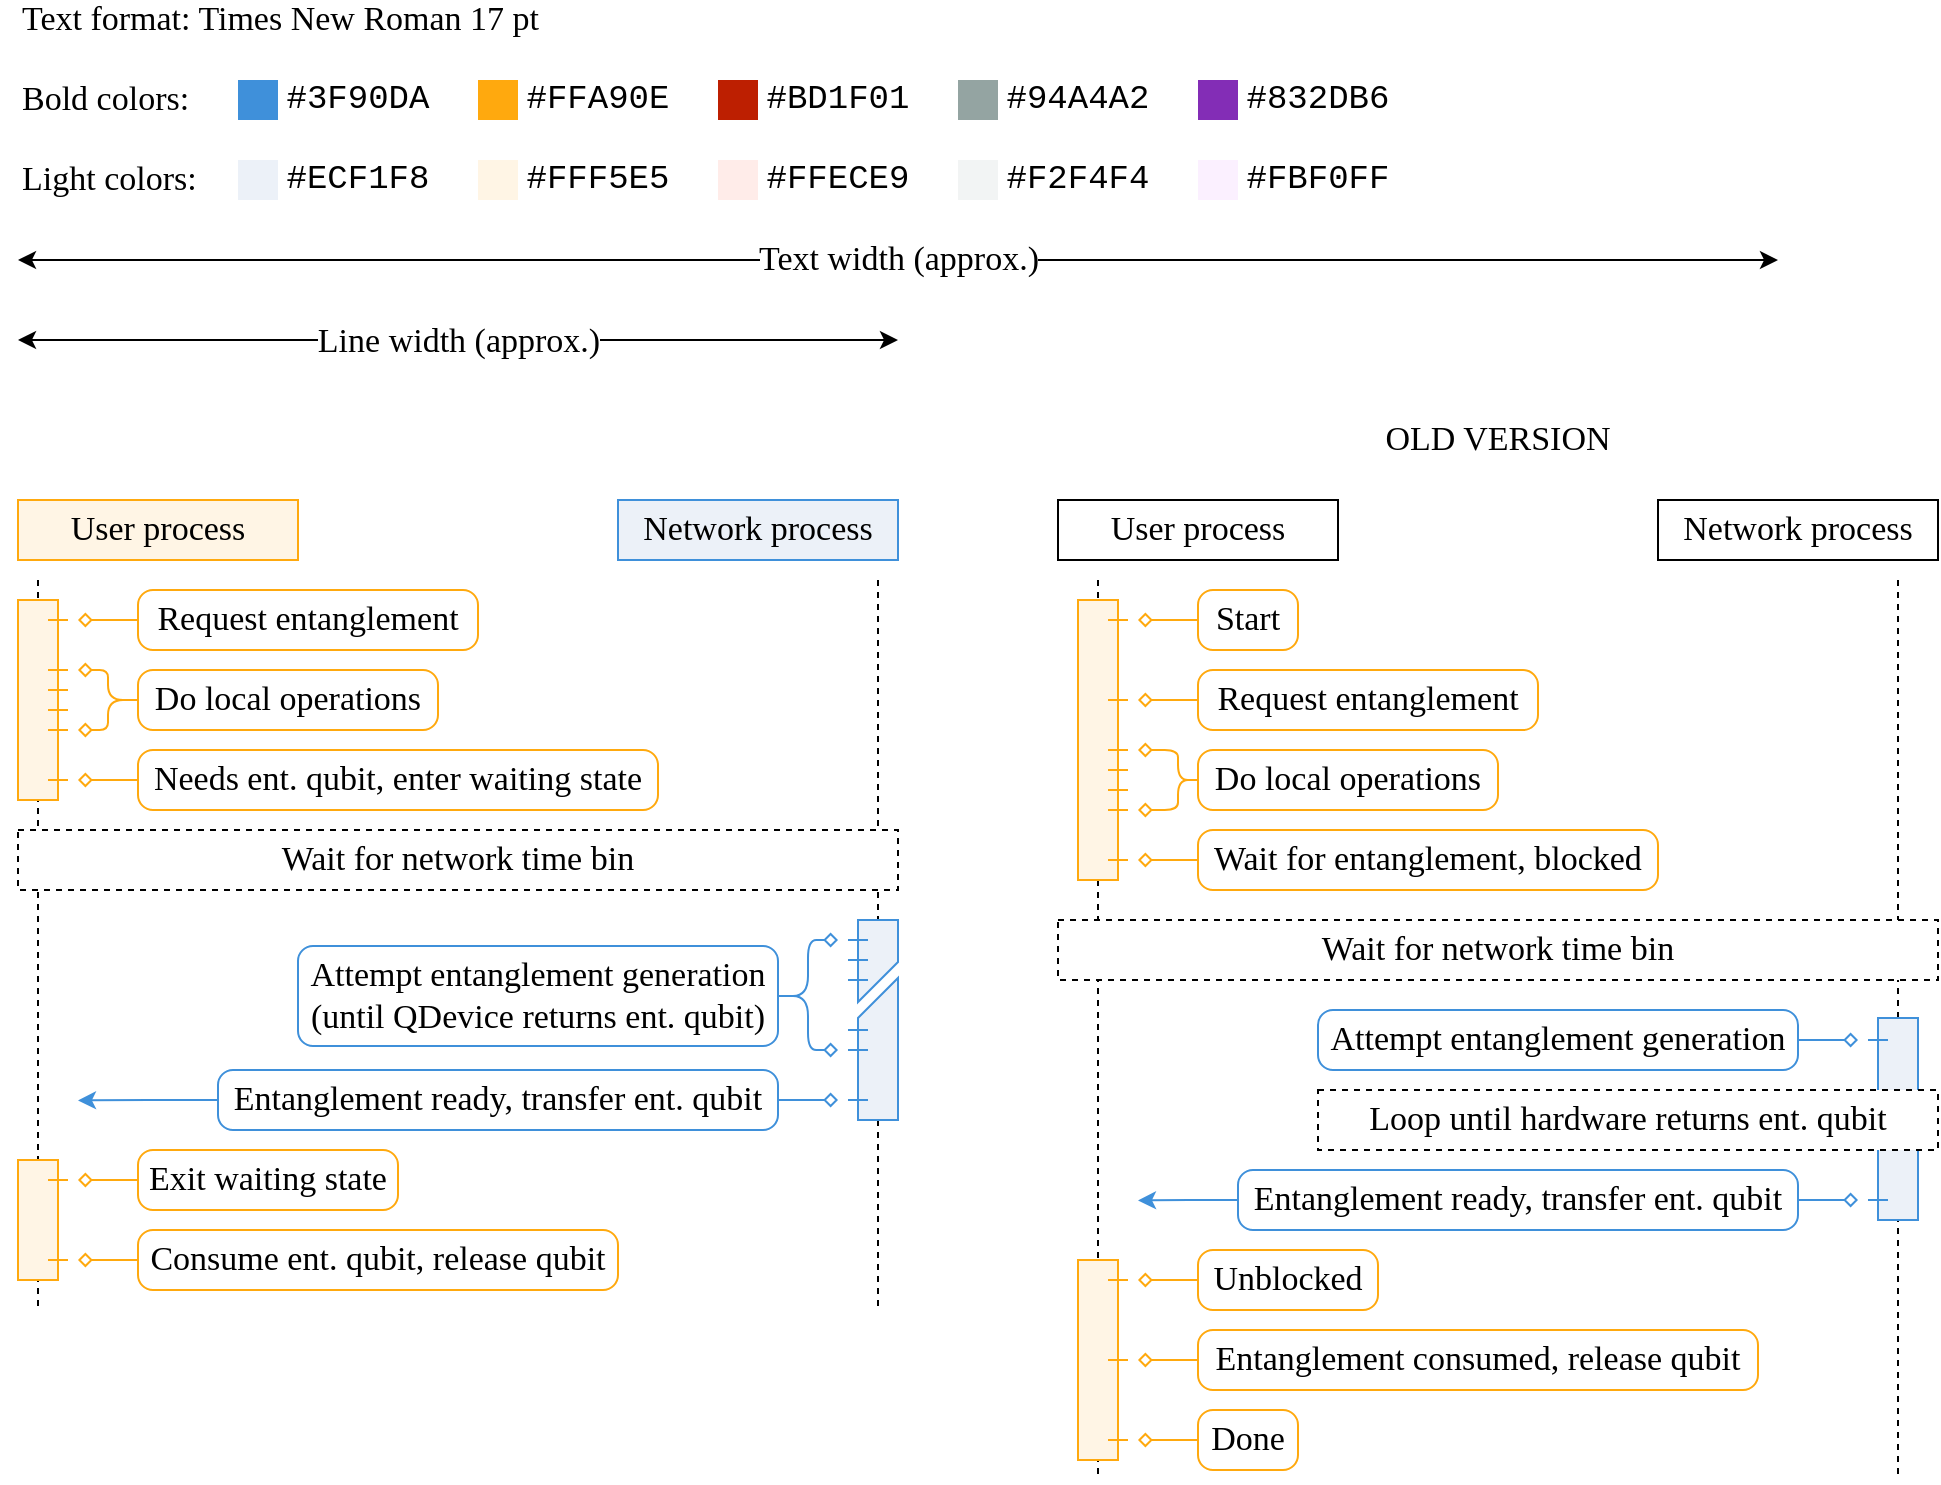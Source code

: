 <mxfile version="17.2.1" type="device"><diagram id="D1HtAhjjhCdzmTIrUNiw" name="Page-1"><mxGraphModel dx="1422" dy="788" grid="1" gridSize="10" guides="1" tooltips="1" connect="1" arrows="1" fold="1" page="1" pageScale="1" pageWidth="1100" pageHeight="850" math="0" shadow="0"><root><mxCell id="0"/><mxCell id="1" parent="0"/><mxCell id="HOQ9eJgj0v2eyHVtLmr2-1" value="" style="endArrow=classic;startArrow=classic;html=1;" parent="1" edge="1"><mxGeometry width="50" height="50" relative="1" as="geometry"><mxPoint x="120" y="160" as="sourcePoint"/><mxPoint x="1000" y="160" as="targetPoint"/></mxGeometry></mxCell><mxCell id="HOQ9eJgj0v2eyHVtLmr2-7" value="Text width (approx.)" style="edgeLabel;html=1;align=center;verticalAlign=middle;resizable=0;points=[];fontSize=17;fontFamily=Times New Roman;" parent="HOQ9eJgj0v2eyHVtLmr2-1" vertex="1" connectable="0"><mxGeometry x="0.509" relative="1" as="geometry"><mxPoint x="-224.17" as="offset"/></mxGeometry></mxCell><mxCell id="HOQ9eJgj0v2eyHVtLmr2-2" value="" style="endArrow=classic;startArrow=classic;html=1;" parent="1" edge="1"><mxGeometry width="50" height="50" relative="1" as="geometry"><mxPoint x="120" y="200" as="sourcePoint"/><mxPoint x="560" y="200" as="targetPoint"/></mxGeometry></mxCell><mxCell id="HOQ9eJgj0v2eyHVtLmr2-6" value="Line width (approx.)" style="edgeLabel;html=1;align=center;verticalAlign=middle;resizable=0;points=[];fontSize=17;fontFamily=Times New Roman;spacingLeft=0;" parent="HOQ9eJgj0v2eyHVtLmr2-2" vertex="1" connectable="0"><mxGeometry x="0.038" y="-1" relative="1" as="geometry"><mxPoint x="-8.33" as="offset"/></mxGeometry></mxCell><mxCell id="HOQ9eJgj0v2eyHVtLmr2-10" value="Text format: Times New Roman 17 pt" style="text;html=1;strokeColor=none;fillColor=none;align=left;verticalAlign=middle;whiteSpace=wrap;rounded=0;fontFamily=Times New Roman;fontSize=17;" parent="1" vertex="1"><mxGeometry x="120" y="30" width="280" height="20" as="geometry"/></mxCell><mxCell id="HOQ9eJgj0v2eyHVtLmr2-24" value="Bold colors:" style="text;html=1;strokeColor=none;fillColor=none;align=left;verticalAlign=middle;whiteSpace=wrap;rounded=0;fontFamily=Times New Roman;fontSize=17;" parent="1" vertex="1"><mxGeometry x="120" y="70" width="100" height="20" as="geometry"/></mxCell><mxCell id="HOQ9eJgj0v2eyHVtLmr2-25" value="" style="rounded=0;whiteSpace=wrap;html=1;fontFamily=Times New Roman;fontSize=17;align=center;strokeColor=none;fillColor=#3f90da;" parent="1" vertex="1"><mxGeometry x="230" y="70" width="20" height="20" as="geometry"/></mxCell><mxCell id="HOQ9eJgj0v2eyHVtLmr2-26" value="" style="rounded=0;whiteSpace=wrap;html=1;fontFamily=Times New Roman;fontSize=17;align=center;strokeColor=none;fillColor=#ffa90e;" parent="1" vertex="1"><mxGeometry x="350" y="70" width="20" height="20" as="geometry"/></mxCell><mxCell id="HOQ9eJgj0v2eyHVtLmr2-27" value="" style="rounded=0;whiteSpace=wrap;html=1;fontFamily=Times New Roman;fontSize=17;align=center;strokeColor=none;fillColor=#bd1f01;" parent="1" vertex="1"><mxGeometry x="470" y="70" width="20" height="20" as="geometry"/></mxCell><mxCell id="HOQ9eJgj0v2eyHVtLmr2-28" value="" style="rounded=0;whiteSpace=wrap;html=1;fontFamily=Times New Roman;fontSize=17;align=center;strokeColor=none;fillColor=#94A4A2;" parent="1" vertex="1"><mxGeometry x="590" y="70" width="20" height="20" as="geometry"/></mxCell><mxCell id="HOQ9eJgj0v2eyHVtLmr2-29" value="&lt;span style=&quot;text-align: left&quot;&gt;#94A4A2&lt;/span&gt;" style="text;html=1;strokeColor=none;fillColor=none;align=center;verticalAlign=middle;whiteSpace=wrap;rounded=0;fontFamily=Courier New;fontSize=17;" parent="1" vertex="1"><mxGeometry x="610" y="70" width="80" height="20" as="geometry"/></mxCell><mxCell id="HOQ9eJgj0v2eyHVtLmr2-30" value="&lt;span style=&quot;text-align: left&quot;&gt;#BD1F01&lt;/span&gt;" style="text;html=1;strokeColor=none;fillColor=none;align=center;verticalAlign=middle;whiteSpace=wrap;rounded=0;fontFamily=Courier New;fontSize=17;" parent="1" vertex="1"><mxGeometry x="490" y="70" width="80" height="20" as="geometry"/></mxCell><mxCell id="HOQ9eJgj0v2eyHVtLmr2-31" value="&lt;span style=&quot;text-align: left&quot;&gt;#FFA90E&lt;/span&gt;" style="text;html=1;strokeColor=none;fillColor=none;align=center;verticalAlign=middle;whiteSpace=wrap;rounded=0;fontFamily=Courier New;fontSize=17;" parent="1" vertex="1"><mxGeometry x="370" y="70" width="80" height="20" as="geometry"/></mxCell><mxCell id="HOQ9eJgj0v2eyHVtLmr2-32" value="&lt;span style=&quot;text-align: left&quot;&gt;#3F90DA&lt;/span&gt;" style="text;html=1;strokeColor=none;fillColor=none;align=center;verticalAlign=middle;whiteSpace=wrap;rounded=0;fontFamily=Courier New;fontSize=17;" parent="1" vertex="1"><mxGeometry x="250" y="70" width="80" height="20" as="geometry"/></mxCell><mxCell id="HOQ9eJgj0v2eyHVtLmr2-33" value="Light colors:" style="text;html=1;strokeColor=none;fillColor=none;align=left;verticalAlign=middle;whiteSpace=wrap;rounded=0;fontFamily=Times New Roman;fontSize=17;" parent="1" vertex="1"><mxGeometry x="120" y="110" width="100" height="20" as="geometry"/></mxCell><mxCell id="HOQ9eJgj0v2eyHVtLmr2-34" value="" style="rounded=0;whiteSpace=wrap;html=1;fontFamily=Times New Roman;fontSize=17;align=center;strokeColor=none;fillColor=#ecf1f8;" parent="1" vertex="1"><mxGeometry x="230" y="110" width="20" height="20" as="geometry"/></mxCell><mxCell id="HOQ9eJgj0v2eyHVtLmr2-35" value="" style="rounded=0;whiteSpace=wrap;html=1;fontFamily=Times New Roman;fontSize=17;align=center;strokeColor=none;fillColor=#fff5e5;" parent="1" vertex="1"><mxGeometry x="350" y="110" width="20" height="20" as="geometry"/></mxCell><mxCell id="HOQ9eJgj0v2eyHVtLmr2-36" value="" style="rounded=0;whiteSpace=wrap;html=1;fontFamily=Times New Roman;fontSize=17;align=center;strokeColor=none;fillColor=#ffece9;" parent="1" vertex="1"><mxGeometry x="470" y="110" width="20" height="20" as="geometry"/></mxCell><mxCell id="HOQ9eJgj0v2eyHVtLmr2-37" value="" style="rounded=0;whiteSpace=wrap;html=1;fontFamily=Times New Roman;fontSize=17;align=center;strokeColor=none;fillColor=#F2F4F4;" parent="1" vertex="1"><mxGeometry x="590" y="110" width="20" height="20" as="geometry"/></mxCell><mxCell id="HOQ9eJgj0v2eyHVtLmr2-38" value="&lt;span style=&quot;text-align: left&quot;&gt;#&lt;/span&gt;F2F4F4" style="text;html=1;strokeColor=none;fillColor=none;align=center;verticalAlign=middle;whiteSpace=wrap;rounded=0;fontFamily=Courier New;fontSize=17;" parent="1" vertex="1"><mxGeometry x="610" y="110" width="80" height="20" as="geometry"/></mxCell><mxCell id="HOQ9eJgj0v2eyHVtLmr2-39" value="&lt;span style=&quot;text-align: left&quot;&gt;#&lt;/span&gt;FFECE9" style="text;html=1;strokeColor=none;fillColor=none;align=center;verticalAlign=middle;whiteSpace=wrap;rounded=0;fontFamily=Courier New;fontSize=17;" parent="1" vertex="1"><mxGeometry x="490" y="110" width="80" height="20" as="geometry"/></mxCell><mxCell id="HOQ9eJgj0v2eyHVtLmr2-40" value="&lt;span style=&quot;text-align: left&quot;&gt;#&lt;/span&gt;FFF5E5" style="text;html=1;strokeColor=none;fillColor=none;align=center;verticalAlign=middle;whiteSpace=wrap;rounded=0;fontFamily=Courier New;fontSize=17;" parent="1" vertex="1"><mxGeometry x="370" y="110" width="80" height="20" as="geometry"/></mxCell><mxCell id="HOQ9eJgj0v2eyHVtLmr2-41" value="&lt;span style=&quot;text-align: left&quot;&gt;#&lt;/span&gt;ECF1F8" style="text;html=1;strokeColor=none;fillColor=none;align=center;verticalAlign=middle;whiteSpace=wrap;rounded=0;fontFamily=Courier New;fontSize=17;" parent="1" vertex="1"><mxGeometry x="250" y="110" width="80" height="20" as="geometry"/></mxCell><mxCell id="PxhoU1N86w6rkpq-SPUx-25" value="" style="rounded=0;whiteSpace=wrap;html=1;fontFamily=Times New Roman;fontSize=17;align=center;strokeColor=none;fillColor=#832DB6;" parent="1" vertex="1"><mxGeometry x="710" y="70" width="20" height="20" as="geometry"/></mxCell><mxCell id="PxhoU1N86w6rkpq-SPUx-26" value="&lt;span style=&quot;text-align: left&quot;&gt;#&lt;/span&gt;832DB6" style="text;html=1;strokeColor=none;fillColor=none;align=center;verticalAlign=middle;whiteSpace=wrap;rounded=0;fontFamily=Courier New;fontSize=17;" parent="1" vertex="1"><mxGeometry x="730" y="70" width="80" height="20" as="geometry"/></mxCell><mxCell id="PxhoU1N86w6rkpq-SPUx-27" value="" style="rounded=0;whiteSpace=wrap;html=1;fontFamily=Times New Roman;fontSize=17;align=center;strokeColor=none;fillColor=#FBF0FF;" parent="1" vertex="1"><mxGeometry x="710" y="110" width="20" height="20" as="geometry"/></mxCell><mxCell id="PxhoU1N86w6rkpq-SPUx-28" value="&lt;span style=&quot;text-align: left&quot;&gt;#&lt;/span&gt;FBF0FF" style="text;html=1;strokeColor=none;fillColor=none;align=center;verticalAlign=middle;whiteSpace=wrap;rounded=0;fontFamily=Courier New;fontSize=17;" parent="1" vertex="1"><mxGeometry x="730" y="110" width="80" height="20" as="geometry"/></mxCell><mxCell id="jW4e6MEtxxpS6i-_es0e-26" value="User process" style="rounded=0;whiteSpace=wrap;html=1;strokeWidth=1;fontFamily=Times New Roman;fontSize=17;align=center;verticalAlign=middle;spacing=0;fillColor=#FFF5E5;strokeColor=#FFA90E;" parent="1" vertex="1"><mxGeometry x="120" y="280" width="140" height="30" as="geometry"/></mxCell><mxCell id="jW4e6MEtxxpS6i-_es0e-27" value="Network process" style="rounded=0;whiteSpace=wrap;html=1;strokeWidth=1;fontFamily=Times New Roman;fontSize=17;align=center;verticalAlign=middle;spacing=0;fillColor=#ECF1F8;strokeColor=#3F90DA;" parent="1" vertex="1"><mxGeometry x="420" y="280" width="140" height="30" as="geometry"/></mxCell><mxCell id="jW4e6MEtxxpS6i-_es0e-28" value="" style="endArrow=none;dashed=1;html=1;fontFamily=Times New Roman;fontSize=17;fontColor=#CCCCCC;strokeWidth=1;" parent="1" edge="1"><mxGeometry width="50" height="50" relative="1" as="geometry"><mxPoint x="550" y="320" as="sourcePoint"/><mxPoint x="550" y="685" as="targetPoint"/></mxGeometry></mxCell><mxCell id="jW4e6MEtxxpS6i-_es0e-29" value="" style="endArrow=none;dashed=1;html=1;fontFamily=Times New Roman;fontSize=17;fontColor=#CCCCCC;strokeWidth=1;" parent="1" edge="1"><mxGeometry width="50" height="50" relative="1" as="geometry"><mxPoint x="130" y="320" as="sourcePoint"/><mxPoint x="130" y="685" as="targetPoint"/></mxGeometry></mxCell><mxCell id="jW4e6MEtxxpS6i-_es0e-30" value="" style="endArrow=diamond;html=1;strokeWidth=1;endFill=0;exitX=0;exitY=0.5;exitDx=0;exitDy=0;endSize=5;fontFamily=Times New Roman;fontSize=17;strokeColor=#FFA90E;" parent="1" source="jW4e6MEtxxpS6i-_es0e-31" edge="1"><mxGeometry width="50" height="50" relative="1" as="geometry"><mxPoint x="165" y="340" as="sourcePoint"/><mxPoint x="150" y="340" as="targetPoint"/></mxGeometry></mxCell><mxCell id="jW4e6MEtxxpS6i-_es0e-31" value="Request entanglement" style="rounded=1;whiteSpace=wrap;html=1;strokeWidth=1;fontFamily=Times New Roman;fontSize=17;align=center;spacing=0;spacingLeft=0;autosize=1;absoluteArcSize=1;arcSize=15;spacingBottom=0;strokeColor=#FFA90E;" parent="1" vertex="1"><mxGeometry x="180" y="325" width="170" height="30" as="geometry"/></mxCell><mxCell id="jW4e6MEtxxpS6i-_es0e-32" value="" style="endArrow=diamond;html=1;strokeWidth=1;endFill=0;exitX=0;exitY=0.5;exitDx=0;exitDy=0;endSize=5;fontFamily=Times New Roman;fontSize=17;strokeColor=#FFA90E;" parent="1" source="jW4e6MEtxxpS6i-_es0e-33" edge="1"><mxGeometry width="50" height="50" relative="1" as="geometry"><mxPoint x="165" y="420" as="sourcePoint"/><mxPoint x="150" y="420" as="targetPoint"/></mxGeometry></mxCell><mxCell id="jW4e6MEtxxpS6i-_es0e-33" value="Needs ent. qubit, enter waiting state" style="rounded=1;whiteSpace=wrap;html=1;strokeWidth=1;fontFamily=Times New Roman;fontSize=17;align=center;spacing=0;spacingLeft=0;autosize=1;absoluteArcSize=1;arcSize=15;spacingBottom=0;strokeColor=#FFA90E;" parent="1" vertex="1"><mxGeometry x="180" y="405" width="260" height="30" as="geometry"/></mxCell><mxCell id="jW4e6MEtxxpS6i-_es0e-34" value="Wait for network time bin" style="rounded=0;whiteSpace=wrap;html=1;strokeWidth=1;fontFamily=Times New Roman;fontSize=17;align=center;spacing=0;spacingLeft=0;autosize=0;dashed=1;" parent="1" vertex="1"><mxGeometry x="120" y="445" width="440" height="30" as="geometry"/></mxCell><mxCell id="jW4e6MEtxxpS6i-_es0e-42" value="" style="rounded=1;whiteSpace=wrap;html=1;strokeWidth=1;fontFamily=Times New Roman;fontSize=17;align=center;verticalAlign=top;spacingRight=0;spacingLeft=0;spacingTop=2;spacing=0;absoluteArcSize=1;arcSize=0;fontStyle=2;strokeColor=#FFA90E;fillColor=#FFF5E5;" parent="1" vertex="1"><mxGeometry x="120" y="330" width="20" height="100" as="geometry"/></mxCell><mxCell id="jW4e6MEtxxpS6i-_es0e-43" value="" style="endArrow=none;html=1;strokeWidth=1;fontFamily=Times New Roman;fontSize=17;strokeColor=#FFA90E;" parent="1" edge="1"><mxGeometry width="50" height="50" relative="1" as="geometry"><mxPoint x="135" y="340" as="sourcePoint"/><mxPoint x="145" y="340" as="targetPoint"/></mxGeometry></mxCell><mxCell id="jW4e6MEtxxpS6i-_es0e-44" value="" style="endArrow=none;html=1;strokeWidth=1;fontFamily=Times New Roman;fontSize=17;strokeColor=#FFA90E;" parent="1" edge="1"><mxGeometry width="50" height="50" relative="1" as="geometry"><mxPoint x="135" y="420" as="sourcePoint"/><mxPoint x="145" y="420" as="targetPoint"/></mxGeometry></mxCell><mxCell id="jW4e6MEtxxpS6i-_es0e-61" value="Do local operations" style="rounded=1;whiteSpace=wrap;html=1;strokeWidth=1;fontFamily=Times New Roman;fontSize=17;align=center;spacing=0;spacingLeft=0;autosize=1;absoluteArcSize=1;arcSize=15;spacingBottom=0;strokeColor=#FFA90E;" parent="1" vertex="1"><mxGeometry x="180" y="365" width="150" height="30" as="geometry"/></mxCell><mxCell id="jW4e6MEtxxpS6i-_es0e-62" value="" style="endArrow=none;html=1;strokeWidth=1;fontFamily=Times New Roman;fontSize=17;strokeColor=#FFA90E;" parent="1" edge="1"><mxGeometry width="50" height="50" relative="1" as="geometry"><mxPoint x="135" y="365" as="sourcePoint"/><mxPoint x="145" y="365" as="targetPoint"/></mxGeometry></mxCell><mxCell id="jW4e6MEtxxpS6i-_es0e-63" value="" style="endArrow=none;html=1;strokeWidth=1;fontFamily=Times New Roman;fontSize=17;strokeColor=#FFA90E;" parent="1" edge="1"><mxGeometry width="50" height="50" relative="1" as="geometry"><mxPoint x="135" y="395" as="sourcePoint"/><mxPoint x="145" y="395" as="targetPoint"/></mxGeometry></mxCell><mxCell id="jW4e6MEtxxpS6i-_es0e-66" value="" style="endArrow=none;html=1;strokeWidth=1;fontFamily=Times New Roman;fontSize=17;strokeColor=#FFA90E;" parent="1" edge="1"><mxGeometry width="50" height="50" relative="1" as="geometry"><mxPoint x="135" y="375" as="sourcePoint"/><mxPoint x="145" y="375" as="targetPoint"/></mxGeometry></mxCell><mxCell id="jW4e6MEtxxpS6i-_es0e-67" value="" style="endArrow=none;html=1;strokeWidth=1;fontFamily=Times New Roman;fontSize=17;strokeColor=#FFA90E;" parent="1" edge="1"><mxGeometry width="50" height="50" relative="1" as="geometry"><mxPoint x="135" y="385" as="sourcePoint"/><mxPoint x="145" y="385" as="targetPoint"/></mxGeometry></mxCell><mxCell id="jW4e6MEtxxpS6i-_es0e-68" style="edgeStyle=orthogonalEdgeStyle;rounded=0;orthogonalLoop=1;jettySize=auto;html=1;exitX=1;exitY=0.5;exitDx=0;exitDy=0;startArrow=none;startFill=0;endArrow=diamond;endFill=0;endSize=5;targetPerimeterSpacing=0;strokeWidth=1;fontFamily=Times New Roman;fontSize=17;fontColor=#999999;strokeColor=#3F90DA;" parent="1" edge="1"><mxGeometry relative="1" as="geometry"><mxPoint x="530" y="580" as="targetPoint"/><mxPoint x="500" y="580" as="sourcePoint"/></mxGeometry></mxCell><mxCell id="GN8ALJqjCSZMcCfoEGGw-23" style="edgeStyle=orthogonalEdgeStyle;rounded=0;orthogonalLoop=1;jettySize=auto;html=1;exitX=0;exitY=0.5;exitDx=0;exitDy=0;strokeColor=#3F90DA;" parent="1" source="jW4e6MEtxxpS6i-_es0e-69" edge="1"><mxGeometry relative="1" as="geometry"><mxPoint x="150" y="580.2" as="targetPoint"/></mxGeometry></mxCell><mxCell id="jW4e6MEtxxpS6i-_es0e-69" value="&lt;span style=&quot;text-align: right&quot;&gt;Entanglement ready, transfer ent. qubit&lt;/span&gt;" style="rounded=1;whiteSpace=wrap;html=1;strokeWidth=1;fontFamily=Times New Roman;fontSize=17;align=center;spacing=0;spacingLeft=0;autosize=1;spacingRight=0;absoluteArcSize=1;arcSize=15;spacingBottom=0;strokeColor=#3F90DA;" parent="1" vertex="1"><mxGeometry x="220" y="565" width="280" height="30" as="geometry"/></mxCell><mxCell id="jW4e6MEtxxpS6i-_es0e-71" value="" style="endArrow=diamond;html=1;strokeWidth=1;endFill=0;exitX=0;exitY=0.5;exitDx=0;exitDy=0;endSize=5;fontFamily=Times New Roman;fontSize=17;strokeColor=#FFA90E;" parent="1" source="jW4e6MEtxxpS6i-_es0e-72" edge="1"><mxGeometry width="50" height="50" relative="1" as="geometry"><mxPoint x="165" y="660" as="sourcePoint"/><mxPoint x="150" y="660" as="targetPoint"/></mxGeometry></mxCell><mxCell id="jW4e6MEtxxpS6i-_es0e-72" value="&lt;div&gt;Consume ent. qubit,&amp;nbsp;&lt;span&gt;release qubit&lt;/span&gt;&lt;/div&gt;" style="rounded=1;whiteSpace=wrap;html=1;strokeWidth=1;fontFamily=Times New Roman;fontSize=17;align=center;spacing=0;spacingLeft=0;autosize=1;absoluteArcSize=1;arcSize=15;spacingBottom=0;strokeColor=#FFA90E;" parent="1" vertex="1"><mxGeometry x="180" y="645" width="240" height="30" as="geometry"/></mxCell><mxCell id="jW4e6MEtxxpS6i-_es0e-75" value="" style="rounded=1;whiteSpace=wrap;html=1;strokeWidth=1;fontFamily=Times New Roman;fontSize=17;align=center;verticalAlign=top;spacingRight=0;spacingLeft=0;spacingTop=2;spacing=0;absoluteArcSize=1;arcSize=0;fontStyle=2;strokeColor=#FFA90E;fillColor=#FFF5E5;" parent="1" vertex="1"><mxGeometry x="120" y="610" width="20" height="60" as="geometry"/></mxCell><mxCell id="jW4e6MEtxxpS6i-_es0e-76" value="" style="endArrow=none;html=1;strokeWidth=1;fontFamily=Times New Roman;fontSize=17;strokeColor=#FFA90E;" parent="1" edge="1"><mxGeometry width="50" height="50" relative="1" as="geometry"><mxPoint x="135" y="660" as="sourcePoint"/><mxPoint x="145" y="660" as="targetPoint"/></mxGeometry></mxCell><mxCell id="jW4e6MEtxxpS6i-_es0e-78" value="" style="endArrow=diamond;html=1;strokeWidth=1;endFill=0;exitX=0;exitY=0.5;exitDx=0;exitDy=0;endSize=5;fontFamily=Times New Roman;fontSize=17;strokeColor=#FFA90E;" parent="1" source="jW4e6MEtxxpS6i-_es0e-79" edge="1"><mxGeometry width="50" height="50" relative="1" as="geometry"><mxPoint x="165" y="620" as="sourcePoint"/><mxPoint x="150" y="620" as="targetPoint"/></mxGeometry></mxCell><mxCell id="jW4e6MEtxxpS6i-_es0e-79" value="Exit waiting state" style="rounded=1;whiteSpace=wrap;html=1;strokeWidth=1;fontFamily=Times New Roman;fontSize=17;align=center;spacing=0;spacingLeft=0;autosize=1;absoluteArcSize=1;arcSize=15;spacingBottom=0;strokeColor=#FFA90E;" parent="1" vertex="1"><mxGeometry x="180" y="605" width="130" height="30" as="geometry"/></mxCell><mxCell id="jW4e6MEtxxpS6i-_es0e-80" value="" style="endArrow=none;html=1;strokeWidth=1;fontFamily=Times New Roman;fontSize=17;strokeColor=#FFA90E;" parent="1" edge="1"><mxGeometry width="50" height="50" relative="1" as="geometry"><mxPoint x="135" y="620" as="sourcePoint"/><mxPoint x="145" y="620" as="targetPoint"/></mxGeometry></mxCell><mxCell id="GN8ALJqjCSZMcCfoEGGw-4" value="Attempt entanglement generation&lt;br&gt;(until QDevice returns ent. qubit)" style="rounded=1;whiteSpace=wrap;html=1;strokeWidth=1;fontFamily=Times New Roman;fontSize=17;align=center;spacing=0;spacingLeft=0;autosize=1;spacingRight=0;absoluteArcSize=1;arcSize=15;spacingBottom=0;strokeColor=#3F90DA;" parent="1" vertex="1"><mxGeometry x="260" y="503" width="240" height="50" as="geometry"/></mxCell><mxCell id="GN8ALJqjCSZMcCfoEGGw-18" style="edgeStyle=orthogonalEdgeStyle;rounded=1;orthogonalLoop=1;jettySize=auto;html=1;exitX=1;exitY=0.5;exitDx=0;exitDy=0;startArrow=none;startFill=0;endArrow=diamond;endFill=0;endSize=5;targetPerimeterSpacing=0;strokeWidth=1;fontFamily=Times New Roman;fontSize=17;fontColor=#999999;strokeColor=#3F90DA;" parent="1" edge="1"><mxGeometry relative="1" as="geometry"><mxPoint x="530" y="500" as="targetPoint"/><mxPoint x="500" y="528" as="sourcePoint"/><Array as="points"><mxPoint x="515" y="528"/><mxPoint x="515" y="500"/></Array></mxGeometry></mxCell><mxCell id="GN8ALJqjCSZMcCfoEGGw-20" style="edgeStyle=orthogonalEdgeStyle;rounded=1;orthogonalLoop=1;jettySize=auto;html=1;exitX=1;exitY=0.5;exitDx=0;exitDy=0;startArrow=none;startFill=0;endArrow=diamond;endFill=0;endSize=5;targetPerimeterSpacing=0;strokeWidth=1;fontFamily=Times New Roman;fontSize=17;fontColor=#999999;strokeColor=#3F90DA;" parent="1" edge="1"><mxGeometry relative="1" as="geometry"><mxPoint x="530" y="555" as="targetPoint"/><mxPoint x="500" y="528" as="sourcePoint"/><Array as="points"><mxPoint x="515" y="528"/><mxPoint x="515" y="555"/></Array></mxGeometry></mxCell><mxCell id="GN8ALJqjCSZMcCfoEGGw-21" value="" style="endArrow=diamond;html=1;strokeWidth=1;endFill=0;exitX=0;exitY=0.5;exitDx=0;exitDy=0;endSize=5;fontFamily=Times New Roman;fontSize=17;strokeColor=#FFA90E;rounded=1;edgeStyle=orthogonalEdgeStyle;" parent="1" edge="1"><mxGeometry width="50" height="50" relative="1" as="geometry"><mxPoint x="180" y="380" as="sourcePoint"/><mxPoint x="150" y="365" as="targetPoint"/><Array as="points"><mxPoint x="165" y="380"/><mxPoint x="165" y="365"/></Array></mxGeometry></mxCell><mxCell id="GN8ALJqjCSZMcCfoEGGw-22" value="" style="endArrow=diamond;html=1;strokeWidth=1;endFill=0;exitX=0;exitY=0.5;exitDx=0;exitDy=0;endSize=5;fontFamily=Times New Roman;fontSize=17;strokeColor=#FFA90E;edgeStyle=orthogonalEdgeStyle;rounded=1;" parent="1" edge="1"><mxGeometry width="50" height="50" relative="1" as="geometry"><mxPoint x="180" y="380" as="sourcePoint"/><mxPoint x="150" y="395" as="targetPoint"/><Array as="points"><mxPoint x="165" y="380"/><mxPoint x="165" y="395"/></Array></mxGeometry></mxCell><mxCell id="GN8ALJqjCSZMcCfoEGGw-24" value="" style="rounded=0;whiteSpace=wrap;html=1;strokeColor=none;" parent="1" vertex="1"><mxGeometry x="540" y="508" width="20" height="40" as="geometry"/></mxCell><mxCell id="GN8ALJqjCSZMcCfoEGGw-1" value="" style="shape=card;whiteSpace=wrap;html=1;size=80;fillColor=#ECF1F8;strokeColor=#3F90DA;" parent="1" vertex="1"><mxGeometry x="540" y="519" width="20" height="71" as="geometry"/></mxCell><mxCell id="GN8ALJqjCSZMcCfoEGGw-2" value="" style="shape=card;whiteSpace=wrap;html=1;size=80;direction=west;fillColor=#ECF1F8;strokeColor=#3F90DA;" parent="1" vertex="1"><mxGeometry x="540" y="490" width="20" height="41" as="geometry"/></mxCell><mxCell id="jW4e6MEtxxpS6i-_es0e-52" value="" style="endArrow=none;html=1;strokeWidth=1;fontFamily=Times New Roman;fontSize=17;strokeColor=#3F90DA;" parent="1" edge="1"><mxGeometry width="50" height="50" relative="1" as="geometry"><mxPoint x="535" y="500" as="sourcePoint"/><mxPoint x="545" y="500" as="targetPoint"/></mxGeometry></mxCell><mxCell id="jW4e6MEtxxpS6i-_es0e-70" value="" style="endArrow=none;html=1;strokeWidth=1;fontFamily=Times New Roman;fontSize=17;strokeColor=#3F90DA;" parent="1" edge="1"><mxGeometry width="50" height="50" relative="1" as="geometry"><mxPoint x="535" y="580" as="sourcePoint"/><mxPoint x="545" y="580" as="targetPoint"/></mxGeometry></mxCell><mxCell id="GN8ALJqjCSZMcCfoEGGw-14" value="" style="endArrow=none;html=1;strokeWidth=1;fontFamily=Times New Roman;fontSize=17;strokeColor=#3F90DA;" parent="1" edge="1"><mxGeometry width="50" height="50" relative="1" as="geometry"><mxPoint x="535" y="555" as="sourcePoint"/><mxPoint x="545" y="555" as="targetPoint"/></mxGeometry></mxCell><mxCell id="GN8ALJqjCSZMcCfoEGGw-15" value="" style="endArrow=none;html=1;strokeWidth=1;fontFamily=Times New Roman;fontSize=17;strokeColor=#3F90DA;" parent="1" edge="1"><mxGeometry width="50" height="50" relative="1" as="geometry"><mxPoint x="535" y="510" as="sourcePoint"/><mxPoint x="545" y="510" as="targetPoint"/></mxGeometry></mxCell><mxCell id="GN8ALJqjCSZMcCfoEGGw-16" value="" style="endArrow=none;html=1;strokeWidth=1;fontFamily=Times New Roman;fontSize=17;strokeColor=#3F90DA;" parent="1" edge="1"><mxGeometry width="50" height="50" relative="1" as="geometry"><mxPoint x="535" y="545" as="sourcePoint"/><mxPoint x="545" y="545" as="targetPoint"/></mxGeometry></mxCell><mxCell id="PYm89rlliMP8PnMIl3W4-164" value="User process" style="rounded=0;whiteSpace=wrap;html=1;strokeWidth=1;fontFamily=Times New Roman;fontSize=17;align=center;verticalAlign=middle;spacing=0;" parent="1" vertex="1"><mxGeometry x="640" y="280" width="140" height="30" as="geometry"/></mxCell><mxCell id="PYm89rlliMP8PnMIl3W4-165" value="Network process" style="rounded=0;whiteSpace=wrap;html=1;strokeWidth=1;fontFamily=Times New Roman;fontSize=17;align=center;verticalAlign=middle;spacing=0;" parent="1" vertex="1"><mxGeometry x="940" y="280" width="140" height="30" as="geometry"/></mxCell><mxCell id="PYm89rlliMP8PnMIl3W4-166" value="" style="endArrow=none;dashed=1;html=1;fontFamily=Times New Roman;fontSize=17;fontColor=#CCCCCC;strokeWidth=1;" parent="1" edge="1"><mxGeometry width="50" height="50" relative="1" as="geometry"><mxPoint x="1060" y="320" as="sourcePoint"/><mxPoint x="1060" y="770" as="targetPoint"/></mxGeometry></mxCell><mxCell id="PYm89rlliMP8PnMIl3W4-167" value="" style="endArrow=none;dashed=1;html=1;fontFamily=Times New Roman;fontSize=17;fontColor=#CCCCCC;strokeWidth=1;" parent="1" edge="1"><mxGeometry width="50" height="50" relative="1" as="geometry"><mxPoint x="660" y="320" as="sourcePoint"/><mxPoint x="660" y="770" as="targetPoint"/></mxGeometry></mxCell><mxCell id="PYm89rlliMP8PnMIl3W4-168" value="" style="endArrow=diamond;html=1;strokeWidth=1;endFill=0;exitX=0;exitY=0.5;exitDx=0;exitDy=0;endSize=5;fontFamily=Times New Roman;fontSize=17;strokeColor=#FFA90E;" parent="1" source="PYm89rlliMP8PnMIl3W4-169" edge="1"><mxGeometry width="50" height="50" relative="1" as="geometry"><mxPoint x="695" y="380" as="sourcePoint"/><mxPoint x="680" y="380" as="targetPoint"/></mxGeometry></mxCell><mxCell id="PYm89rlliMP8PnMIl3W4-169" value="Request entanglement" style="rounded=1;whiteSpace=wrap;html=1;strokeWidth=1;fontFamily=Times New Roman;fontSize=17;align=center;spacing=0;spacingLeft=0;autosize=1;absoluteArcSize=1;arcSize=15;spacingBottom=0;strokeColor=#FFA90E;" parent="1" vertex="1"><mxGeometry x="710" y="365" width="170" height="30" as="geometry"/></mxCell><mxCell id="PYm89rlliMP8PnMIl3W4-170" value="" style="endArrow=diamond;html=1;strokeWidth=1;endFill=0;exitX=0;exitY=0.5;exitDx=0;exitDy=0;endSize=5;fontFamily=Times New Roman;fontSize=17;strokeColor=#FFA90E;" parent="1" source="PYm89rlliMP8PnMIl3W4-171" edge="1"><mxGeometry width="50" height="50" relative="1" as="geometry"><mxPoint x="695" y="460" as="sourcePoint"/><mxPoint x="680" y="460" as="targetPoint"/></mxGeometry></mxCell><mxCell id="PYm89rlliMP8PnMIl3W4-171" value="Wait for entanglement, blocked" style="rounded=1;whiteSpace=wrap;html=1;strokeWidth=1;fontFamily=Times New Roman;fontSize=17;align=center;spacing=0;spacingLeft=0;autosize=1;absoluteArcSize=1;arcSize=15;spacingBottom=0;strokeColor=#FFA90E;" parent="1" vertex="1"><mxGeometry x="710" y="445" width="230" height="30" as="geometry"/></mxCell><mxCell id="PYm89rlliMP8PnMIl3W4-172" value="Wait for network time bin" style="rounded=0;whiteSpace=wrap;html=1;strokeWidth=1;fontFamily=Times New Roman;fontSize=17;align=center;spacing=0;spacingLeft=0;autosize=0;dashed=1;" parent="1" vertex="1"><mxGeometry x="640" y="490" width="440" height="30" as="geometry"/></mxCell><mxCell id="PYm89rlliMP8PnMIl3W4-173" value="" style="rounded=1;whiteSpace=wrap;html=1;strokeWidth=1;fontFamily=Times New Roman;fontSize=17;align=center;verticalAlign=top;spacingRight=0;spacingLeft=0;spacingTop=2;spacing=0;absoluteArcSize=1;arcSize=0;fontStyle=2;strokeColor=#FFA90E;fillColor=#FFF5E5;" parent="1" vertex="1"><mxGeometry x="650" y="330" width="20" height="140" as="geometry"/></mxCell><mxCell id="PYm89rlliMP8PnMIl3W4-174" value="" style="endArrow=none;html=1;strokeWidth=1;fontFamily=Times New Roman;fontSize=17;strokeColor=#FFA90E;" parent="1" edge="1"><mxGeometry width="50" height="50" relative="1" as="geometry"><mxPoint x="665" y="380" as="sourcePoint"/><mxPoint x="675" y="380" as="targetPoint"/></mxGeometry></mxCell><mxCell id="PYm89rlliMP8PnMIl3W4-175" value="" style="endArrow=none;html=1;strokeWidth=1;fontFamily=Times New Roman;fontSize=17;strokeColor=#FFA90E;" parent="1" edge="1"><mxGeometry width="50" height="50" relative="1" as="geometry"><mxPoint x="665" y="460" as="sourcePoint"/><mxPoint x="675" y="460" as="targetPoint"/></mxGeometry></mxCell><mxCell id="PYm89rlliMP8PnMIl3W4-176" value="" style="rounded=1;whiteSpace=wrap;html=1;strokeWidth=1;fontFamily=Times New Roman;fontSize=17;align=center;verticalAlign=top;spacingRight=0;spacingLeft=0;spacingTop=2;spacing=0;absoluteArcSize=1;arcSize=0;fontStyle=2;strokeColor=#3F90DA;fillColor=#ECF1F8;" parent="1" vertex="1"><mxGeometry x="1050" y="539" width="20" height="101" as="geometry"/></mxCell><mxCell id="PYm89rlliMP8PnMIl3W4-177" style="edgeStyle=orthogonalEdgeStyle;rounded=0;orthogonalLoop=1;jettySize=auto;html=1;exitX=1;exitY=0.5;exitDx=0;exitDy=0;startArrow=none;startFill=0;endArrow=diamond;endFill=0;endSize=5;targetPerimeterSpacing=0;strokeWidth=1;fontFamily=Times New Roman;fontSize=17;fontColor=#999999;strokeColor=#3F90DA;" parent="1" edge="1"><mxGeometry relative="1" as="geometry"><mxPoint x="1040" y="550" as="targetPoint"/><mxPoint x="1010" y="550" as="sourcePoint"/></mxGeometry></mxCell><mxCell id="PYm89rlliMP8PnMIl3W4-178" value="Attempt entanglement generation" style="rounded=1;whiteSpace=wrap;html=1;strokeWidth=1;fontFamily=Times New Roman;fontSize=17;align=center;spacing=0;spacingLeft=0;autosize=1;spacingRight=0;absoluteArcSize=1;arcSize=15;spacingBottom=0;strokeColor=#3F90DA;" parent="1" vertex="1"><mxGeometry x="770" y="535" width="240" height="30" as="geometry"/></mxCell><mxCell id="PYm89rlliMP8PnMIl3W4-179" value="" style="endArrow=none;html=1;strokeWidth=1;fontFamily=Times New Roman;fontSize=17;strokeColor=#3F90DA;" parent="1" edge="1"><mxGeometry width="50" height="50" relative="1" as="geometry"><mxPoint x="1045" y="550" as="sourcePoint"/><mxPoint x="1055" y="550" as="targetPoint"/></mxGeometry></mxCell><mxCell id="PYm89rlliMP8PnMIl3W4-180" value="" style="endArrow=diamond;html=1;strokeWidth=1;endFill=0;exitX=0;exitY=0.5;exitDx=0;exitDy=0;endSize=5;fontFamily=Times New Roman;fontSize=17;strokeColor=#FFA90E;" parent="1" source="PYm89rlliMP8PnMIl3W4-181" edge="1"><mxGeometry width="50" height="50" relative="1" as="geometry"><mxPoint x="695" y="340" as="sourcePoint"/><mxPoint x="680" y="340" as="targetPoint"/></mxGeometry></mxCell><mxCell id="PYm89rlliMP8PnMIl3W4-181" value="Start" style="rounded=1;whiteSpace=wrap;html=1;strokeWidth=1;fontFamily=Times New Roman;fontSize=17;align=center;spacing=0;spacingLeft=0;autosize=1;absoluteArcSize=1;arcSize=15;spacingBottom=0;strokeColor=#FFA90E;" parent="1" vertex="1"><mxGeometry x="710" y="325" width="50" height="30" as="geometry"/></mxCell><mxCell id="PYm89rlliMP8PnMIl3W4-182" value="" style="endArrow=none;html=1;strokeWidth=1;fontFamily=Times New Roman;fontSize=17;strokeColor=#FFA90E;" parent="1" edge="1"><mxGeometry width="50" height="50" relative="1" as="geometry"><mxPoint x="665" y="340" as="sourcePoint"/><mxPoint x="675" y="340" as="targetPoint"/></mxGeometry></mxCell><mxCell id="PYm89rlliMP8PnMIl3W4-183" value="Loop until hardware returns ent. qubit" style="rounded=0;whiteSpace=wrap;html=1;strokeWidth=1;fontFamily=Times New Roman;fontSize=17;align=center;spacing=0;spacingLeft=0;autosize=0;dashed=1;" parent="1" vertex="1"><mxGeometry x="770" y="575" width="310" height="30" as="geometry"/></mxCell><mxCell id="PYm89rlliMP8PnMIl3W4-184" value="" style="endArrow=diamond;html=1;strokeWidth=1;endFill=0;exitX=0;exitY=0.5;exitDx=0;exitDy=0;endSize=5;fontFamily=Times New Roman;fontSize=17;strokeColor=#FFA90E;" parent="1" source="PYm89rlliMP8PnMIl3W4-185" edge="1"><mxGeometry width="50" height="50" relative="1" as="geometry"><mxPoint x="695" y="420" as="sourcePoint"/><mxPoint x="680" y="405" as="targetPoint"/><Array as="points"><mxPoint x="700" y="420"/><mxPoint x="700" y="405"/></Array></mxGeometry></mxCell><mxCell id="PYm89rlliMP8PnMIl3W4-185" value="Do local operations" style="rounded=1;whiteSpace=wrap;html=1;strokeWidth=1;fontFamily=Times New Roman;fontSize=17;align=center;spacing=0;spacingLeft=0;autosize=1;absoluteArcSize=1;arcSize=15;spacingBottom=0;strokeColor=#FFA90E;" parent="1" vertex="1"><mxGeometry x="710" y="405" width="150" height="30" as="geometry"/></mxCell><mxCell id="PYm89rlliMP8PnMIl3W4-186" value="" style="endArrow=none;html=1;strokeWidth=1;fontFamily=Times New Roman;fontSize=17;strokeColor=#FFA90E;" parent="1" edge="1"><mxGeometry width="50" height="50" relative="1" as="geometry"><mxPoint x="665" y="405" as="sourcePoint"/><mxPoint x="675" y="405" as="targetPoint"/></mxGeometry></mxCell><mxCell id="PYm89rlliMP8PnMIl3W4-187" value="" style="endArrow=none;html=1;strokeWidth=1;fontFamily=Times New Roman;fontSize=17;strokeColor=#FFA90E;" parent="1" edge="1"><mxGeometry width="50" height="50" relative="1" as="geometry"><mxPoint x="665" y="435" as="sourcePoint"/><mxPoint x="675" y="435" as="targetPoint"/></mxGeometry></mxCell><mxCell id="PYm89rlliMP8PnMIl3W4-188" value="" style="endArrow=diamond;html=1;strokeWidth=1;endFill=0;exitX=0;exitY=0.5;exitDx=0;exitDy=0;endSize=5;fontFamily=Times New Roman;fontSize=17;strokeColor=#FFA90E;" parent="1" edge="1"><mxGeometry width="50" height="50" relative="1" as="geometry"><mxPoint x="710" y="420" as="sourcePoint"/><mxPoint x="680" y="435" as="targetPoint"/><Array as="points"><mxPoint x="700" y="420"/><mxPoint x="700" y="435"/></Array></mxGeometry></mxCell><mxCell id="PYm89rlliMP8PnMIl3W4-189" value="" style="endArrow=none;html=1;strokeWidth=1;fontFamily=Times New Roman;fontSize=17;strokeColor=#FFA90E;" parent="1" edge="1"><mxGeometry width="50" height="50" relative="1" as="geometry"><mxPoint x="665" y="415" as="sourcePoint"/><mxPoint x="675" y="415" as="targetPoint"/></mxGeometry></mxCell><mxCell id="PYm89rlliMP8PnMIl3W4-190" value="" style="endArrow=none;html=1;strokeWidth=1;fontFamily=Times New Roman;fontSize=17;strokeColor=#FFA90E;" parent="1" edge="1"><mxGeometry width="50" height="50" relative="1" as="geometry"><mxPoint x="665" y="425" as="sourcePoint"/><mxPoint x="675" y="425" as="targetPoint"/></mxGeometry></mxCell><mxCell id="PYm89rlliMP8PnMIl3W4-191" style="edgeStyle=orthogonalEdgeStyle;rounded=0;orthogonalLoop=1;jettySize=auto;html=1;exitX=1;exitY=0.5;exitDx=0;exitDy=0;startArrow=none;startFill=0;endArrow=diamond;endFill=0;endSize=5;targetPerimeterSpacing=0;strokeWidth=1;fontFamily=Times New Roman;fontSize=17;fontColor=#999999;strokeColor=#3F90DA;" parent="1" edge="1"><mxGeometry relative="1" as="geometry"><mxPoint x="1040" y="630" as="targetPoint"/><mxPoint x="1010" y="630" as="sourcePoint"/></mxGeometry></mxCell><mxCell id="PYm89rlliMP8PnMIl3W4-192" style="edgeStyle=orthogonalEdgeStyle;rounded=0;orthogonalLoop=1;jettySize=auto;html=1;exitX=0;exitY=0.5;exitDx=0;exitDy=0;strokeColor=#3F90DA;strokeWidth=1;fontFamily=Times New Roman;fontSize=17;" parent="1" source="PYm89rlliMP8PnMIl3W4-193" edge="1"><mxGeometry relative="1" as="geometry"><mxPoint x="680" y="630.2" as="targetPoint"/></mxGeometry></mxCell><mxCell id="PYm89rlliMP8PnMIl3W4-193" value="&lt;span style=&quot;text-align: right&quot;&gt;Entanglement ready, transfer ent. qubit&lt;/span&gt;" style="rounded=1;whiteSpace=wrap;html=1;strokeWidth=1;fontFamily=Times New Roman;fontSize=17;align=center;spacing=0;spacingLeft=0;autosize=1;spacingRight=0;absoluteArcSize=1;arcSize=15;spacingBottom=0;strokeColor=#3F90DA;" parent="1" vertex="1"><mxGeometry x="730" y="615" width="280" height="30" as="geometry"/></mxCell><mxCell id="PYm89rlliMP8PnMIl3W4-194" value="" style="endArrow=none;html=1;strokeWidth=1;fontFamily=Times New Roman;fontSize=17;strokeColor=#3F90DA;" parent="1" edge="1"><mxGeometry width="50" height="50" relative="1" as="geometry"><mxPoint x="1045" y="630" as="sourcePoint"/><mxPoint x="1055" y="630" as="targetPoint"/></mxGeometry></mxCell><mxCell id="PYm89rlliMP8PnMIl3W4-195" value="" style="endArrow=diamond;html=1;strokeWidth=1;endFill=0;exitX=0;exitY=0.5;exitDx=0;exitDy=0;endSize=5;fontFamily=Times New Roman;fontSize=17;strokeColor=#FFA90E;" parent="1" source="PYm89rlliMP8PnMIl3W4-196" edge="1"><mxGeometry width="50" height="50" relative="1" as="geometry"><mxPoint x="695" y="710" as="sourcePoint"/><mxPoint x="680" y="710" as="targetPoint"/></mxGeometry></mxCell><mxCell id="PYm89rlliMP8PnMIl3W4-196" value="&lt;div&gt;Entanglement consumed,&amp;nbsp;&lt;span&gt;release qubit&lt;/span&gt;&lt;/div&gt;" style="rounded=1;whiteSpace=wrap;html=1;strokeWidth=1;fontFamily=Times New Roman;fontSize=17;align=center;spacing=0;spacingLeft=0;autosize=1;absoluteArcSize=1;arcSize=15;spacingBottom=0;strokeColor=#FFA90E;" parent="1" vertex="1"><mxGeometry x="710" y="695" width="280" height="30" as="geometry"/></mxCell><mxCell id="PYm89rlliMP8PnMIl3W4-197" value="" style="endArrow=diamond;html=1;strokeWidth=1;endFill=0;exitX=0;exitY=0.5;exitDx=0;exitDy=0;endSize=5;fontFamily=Times New Roman;fontSize=17;strokeColor=#FFA90E;" parent="1" source="PYm89rlliMP8PnMIl3W4-198" edge="1"><mxGeometry width="50" height="50" relative="1" as="geometry"><mxPoint x="695" y="750" as="sourcePoint"/><mxPoint x="680" y="750" as="targetPoint"/></mxGeometry></mxCell><mxCell id="PYm89rlliMP8PnMIl3W4-198" value="Done" style="rounded=1;whiteSpace=wrap;html=1;strokeWidth=1;fontFamily=Times New Roman;fontSize=17;align=center;spacing=0;spacingLeft=0;autosize=1;absoluteArcSize=1;arcSize=15;spacingBottom=0;strokeColor=#FFA90E;" parent="1" vertex="1"><mxGeometry x="710" y="735" width="50" height="30" as="geometry"/></mxCell><mxCell id="PYm89rlliMP8PnMIl3W4-199" value="" style="rounded=1;whiteSpace=wrap;html=1;strokeWidth=1;fontFamily=Times New Roman;fontSize=17;align=center;verticalAlign=top;spacingRight=0;spacingLeft=0;spacingTop=2;spacing=0;absoluteArcSize=1;arcSize=0;fontStyle=2;strokeColor=#FFA90E;fillColor=#FFF5E5;" parent="1" vertex="1"><mxGeometry x="650" y="660" width="20" height="100" as="geometry"/></mxCell><mxCell id="PYm89rlliMP8PnMIl3W4-200" value="" style="endArrow=none;html=1;strokeWidth=1;fontFamily=Times New Roman;fontSize=17;strokeColor=#FFA90E;" parent="1" edge="1"><mxGeometry width="50" height="50" relative="1" as="geometry"><mxPoint x="665" y="710" as="sourcePoint"/><mxPoint x="675" y="710" as="targetPoint"/></mxGeometry></mxCell><mxCell id="PYm89rlliMP8PnMIl3W4-201" value="" style="endArrow=none;html=1;strokeWidth=1;fontFamily=Times New Roman;fontSize=17;strokeColor=#FFA90E;" parent="1" edge="1"><mxGeometry width="50" height="50" relative="1" as="geometry"><mxPoint x="665" y="750" as="sourcePoint"/><mxPoint x="675" y="750" as="targetPoint"/></mxGeometry></mxCell><mxCell id="PYm89rlliMP8PnMIl3W4-202" value="" style="endArrow=diamond;html=1;strokeWidth=1;endFill=0;exitX=0;exitY=0.5;exitDx=0;exitDy=0;endSize=5;fontFamily=Times New Roman;fontSize=17;strokeColor=#FFA90E;" parent="1" source="PYm89rlliMP8PnMIl3W4-203" edge="1"><mxGeometry width="50" height="50" relative="1" as="geometry"><mxPoint x="695" y="670" as="sourcePoint"/><mxPoint x="680" y="670" as="targetPoint"/></mxGeometry></mxCell><mxCell id="PYm89rlliMP8PnMIl3W4-203" value="Unblocked" style="rounded=1;whiteSpace=wrap;html=1;strokeWidth=1;fontFamily=Times New Roman;fontSize=17;align=center;spacing=0;spacingLeft=0;autosize=1;absoluteArcSize=1;arcSize=15;spacingBottom=0;strokeColor=#FFA90E;" parent="1" vertex="1"><mxGeometry x="710" y="655" width="90" height="30" as="geometry"/></mxCell><mxCell id="PYm89rlliMP8PnMIl3W4-204" value="" style="endArrow=none;html=1;strokeWidth=1;fontFamily=Times New Roman;fontSize=17;strokeColor=#FFA90E;" parent="1" edge="1"><mxGeometry width="50" height="50" relative="1" as="geometry"><mxPoint x="665" y="670" as="sourcePoint"/><mxPoint x="675" y="670" as="targetPoint"/></mxGeometry></mxCell><mxCell id="PYm89rlliMP8PnMIl3W4-205" value="OLD VERSION" style="text;html=1;strokeColor=none;fillColor=none;align=center;verticalAlign=middle;whiteSpace=wrap;rounded=0;fontFamily=Times New Roman;fontSize=17;" parent="1" vertex="1"><mxGeometry x="760" y="240" width="200" height="20" as="geometry"/></mxCell><mxCell id="XT8YBVJ2KxCOcSHOAy3q-1" value="" style="endArrow=none;html=1;strokeWidth=1;fontFamily=Times New Roman;fontSize=17;strokeColor=#3F90DA;" parent="1" edge="1"><mxGeometry width="50" height="50" relative="1" as="geometry"><mxPoint x="535" y="520" as="sourcePoint"/><mxPoint x="545" y="520" as="targetPoint"/></mxGeometry></mxCell></root></mxGraphModel></diagram></mxfile>